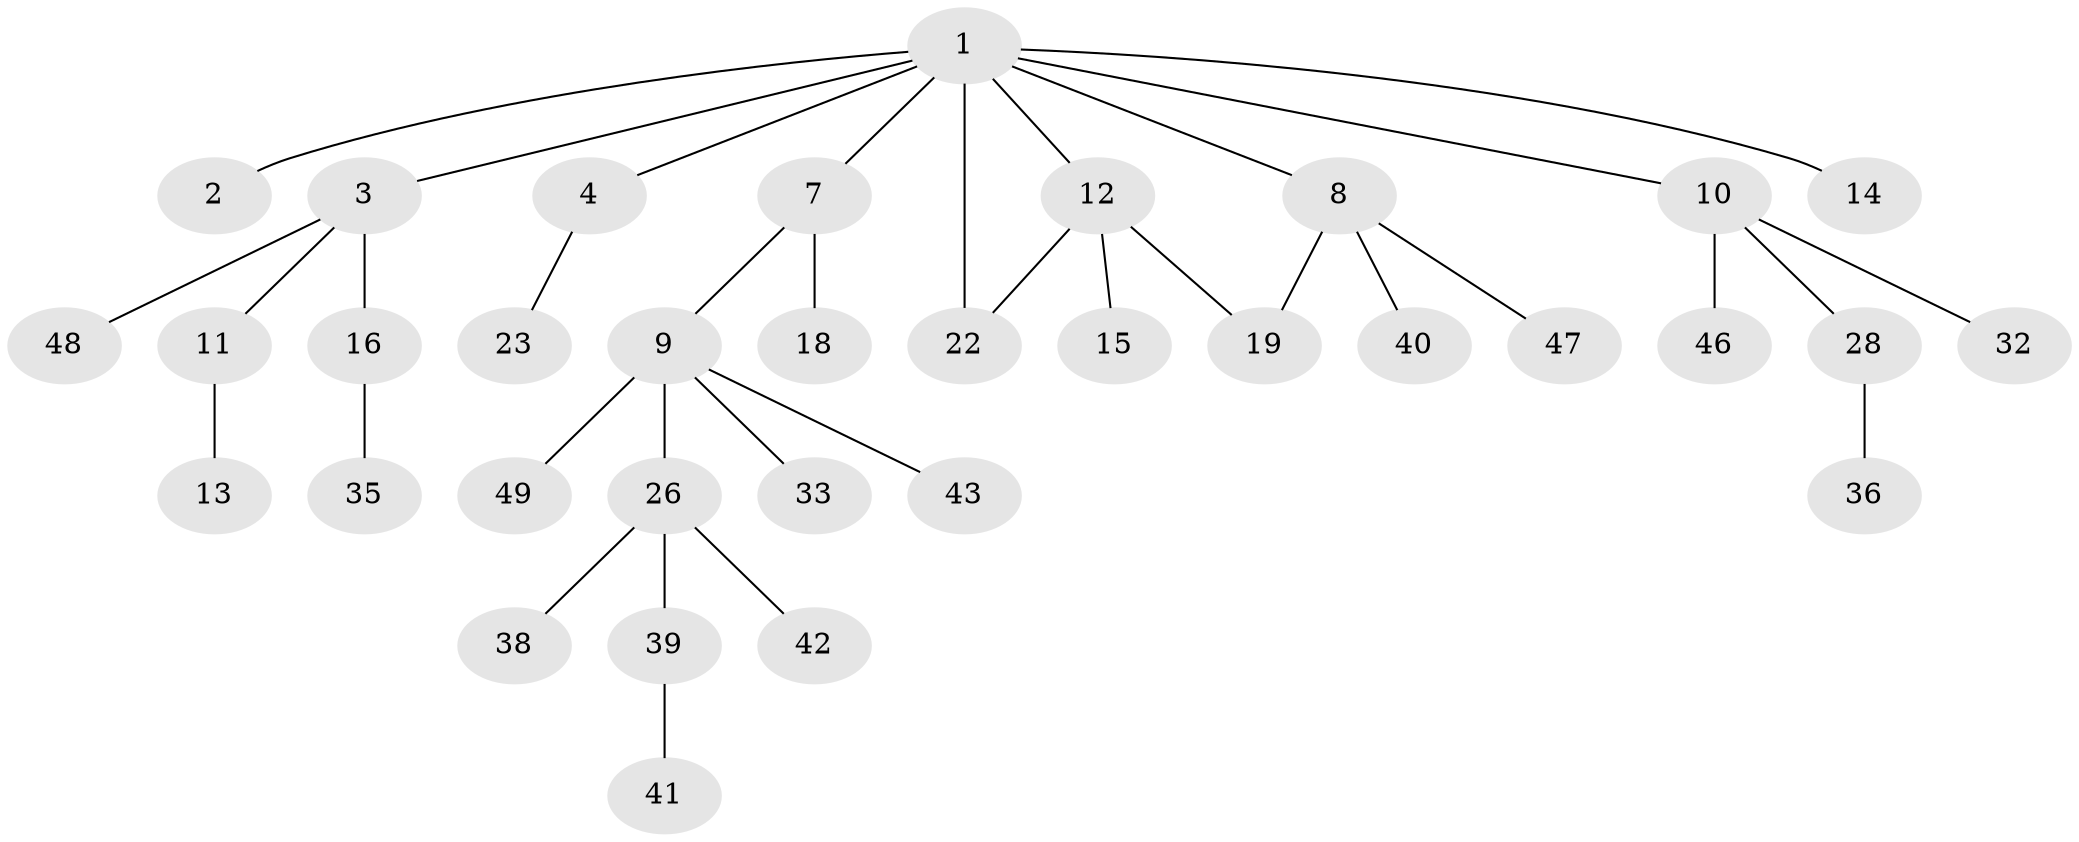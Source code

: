 // original degree distribution, {8: 0.018867924528301886, 2: 0.2641509433962264, 3: 0.20754716981132076, 4: 0.07547169811320754, 1: 0.4339622641509434}
// Generated by graph-tools (version 1.1) at 2025/41/03/06/25 10:41:27]
// undirected, 34 vertices, 35 edges
graph export_dot {
graph [start="1"]
  node [color=gray90,style=filled];
  1 [super="+5"];
  2 [super="+52"];
  3 [super="+6"];
  4 [super="+24"];
  7;
  8 [super="+25"];
  9 [super="+17"];
  10 [super="+21"];
  11;
  12 [super="+34"];
  13 [super="+20"];
  14;
  15;
  16 [super="+27"];
  18 [super="+29"];
  19 [super="+31"];
  22 [super="+53"];
  23 [super="+30"];
  26 [super="+37"];
  28 [super="+51"];
  32 [super="+50"];
  33 [super="+45"];
  35;
  36;
  38;
  39 [super="+44"];
  40;
  41;
  42;
  43;
  46;
  47;
  48;
  49;
  1 -- 2;
  1 -- 3;
  1 -- 4;
  1 -- 7;
  1 -- 8;
  1 -- 10;
  1 -- 12;
  1 -- 14;
  1 -- 22;
  3 -- 48;
  3 -- 16;
  3 -- 11;
  4 -- 23;
  7 -- 9;
  7 -- 18;
  8 -- 19;
  8 -- 47;
  8 -- 40;
  9 -- 49;
  9 -- 26;
  9 -- 43;
  9 -- 33;
  10 -- 28;
  10 -- 46;
  10 -- 32;
  11 -- 13;
  12 -- 15;
  12 -- 19;
  12 -- 22;
  16 -- 35;
  26 -- 39;
  26 -- 42;
  26 -- 38;
  28 -- 36;
  39 -- 41;
}
